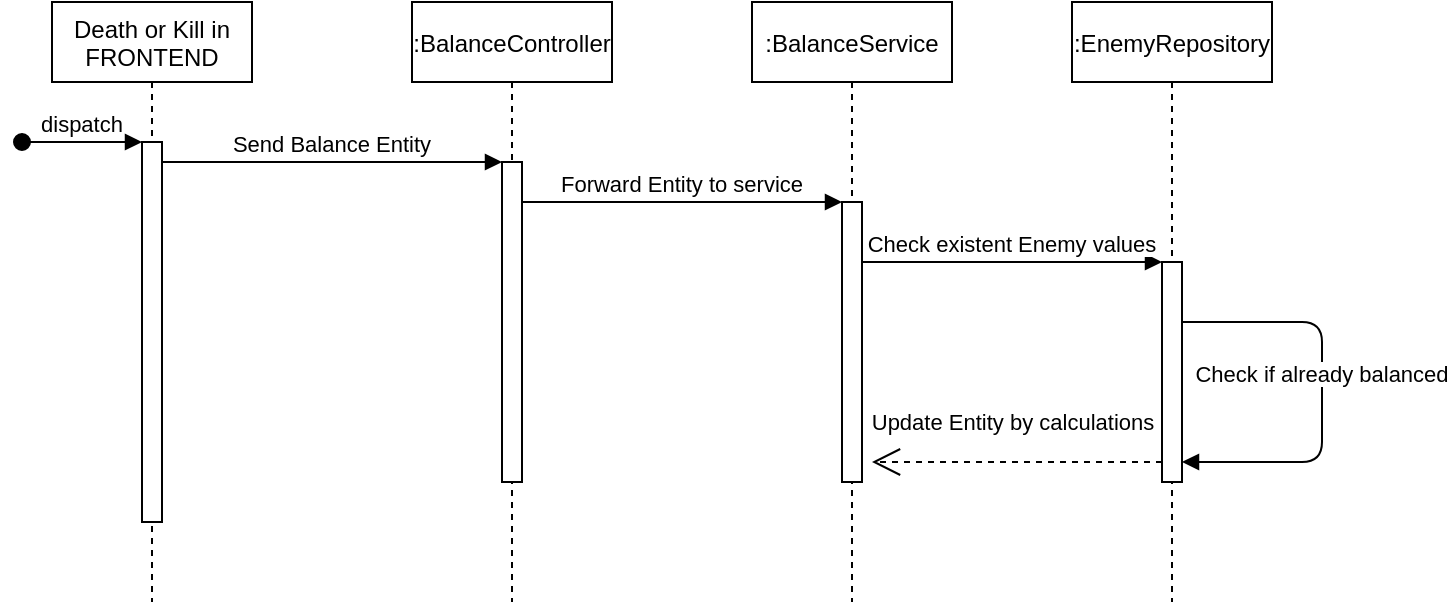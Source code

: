 <mxfile version="20.8.3" type="device"><diagram id="kgpKYQtTHZ0yAKxKKP6v" name="Page-1"><mxGraphModel dx="812" dy="503" grid="1" gridSize="10" guides="1" tooltips="1" connect="1" arrows="1" fold="1" page="1" pageScale="1" pageWidth="850" pageHeight="1100" math="0" shadow="0"><root><mxCell id="0"/><mxCell id="1" parent="0"/><mxCell id="3nuBFxr9cyL0pnOWT2aG-1" value="Death or Kill in&#10;FRONTEND" style="shape=umlLifeline;perimeter=lifelinePerimeter;container=1;collapsible=0;recursiveResize=0;rounded=0;shadow=0;strokeWidth=1;" parent="1" vertex="1"><mxGeometry x="120" y="80" width="100" height="300" as="geometry"/></mxCell><mxCell id="3nuBFxr9cyL0pnOWT2aG-2" value="" style="points=[];perimeter=orthogonalPerimeter;rounded=0;shadow=0;strokeWidth=1;" parent="3nuBFxr9cyL0pnOWT2aG-1" vertex="1"><mxGeometry x="45" y="70" width="10" height="190" as="geometry"/></mxCell><mxCell id="3nuBFxr9cyL0pnOWT2aG-3" value="dispatch" style="verticalAlign=bottom;startArrow=oval;endArrow=block;startSize=8;shadow=0;strokeWidth=1;" parent="3nuBFxr9cyL0pnOWT2aG-1" target="3nuBFxr9cyL0pnOWT2aG-2" edge="1"><mxGeometry relative="1" as="geometry"><mxPoint x="-15" y="70" as="sourcePoint"/></mxGeometry></mxCell><mxCell id="3nuBFxr9cyL0pnOWT2aG-5" value=":BalanceController" style="shape=umlLifeline;perimeter=lifelinePerimeter;container=1;collapsible=0;recursiveResize=0;rounded=0;shadow=0;strokeWidth=1;" parent="1" vertex="1"><mxGeometry x="300" y="80" width="100" height="300" as="geometry"/></mxCell><mxCell id="3nuBFxr9cyL0pnOWT2aG-6" value="" style="points=[];perimeter=orthogonalPerimeter;rounded=0;shadow=0;strokeWidth=1;" parent="3nuBFxr9cyL0pnOWT2aG-5" vertex="1"><mxGeometry x="45" y="80" width="10" height="160" as="geometry"/></mxCell><mxCell id="3nuBFxr9cyL0pnOWT2aG-8" value="Send Balance Entity" style="verticalAlign=bottom;endArrow=block;entryX=0;entryY=0;shadow=0;strokeWidth=1;" parent="1" source="3nuBFxr9cyL0pnOWT2aG-2" target="3nuBFxr9cyL0pnOWT2aG-6" edge="1"><mxGeometry relative="1" as="geometry"><mxPoint x="275" y="160" as="sourcePoint"/></mxGeometry></mxCell><mxCell id="VwdGUGy6jsAFS9MMTzQQ-1" value=":BalanceService" style="shape=umlLifeline;perimeter=lifelinePerimeter;container=1;collapsible=0;recursiveResize=0;rounded=0;shadow=0;strokeWidth=1;" vertex="1" parent="1"><mxGeometry x="470" y="80" width="100" height="300" as="geometry"/></mxCell><mxCell id="VwdGUGy6jsAFS9MMTzQQ-2" value="" style="points=[];perimeter=orthogonalPerimeter;rounded=0;shadow=0;strokeWidth=1;" vertex="1" parent="VwdGUGy6jsAFS9MMTzQQ-1"><mxGeometry x="45" y="100" width="10" height="140" as="geometry"/></mxCell><mxCell id="VwdGUGy6jsAFS9MMTzQQ-3" value="Forward Entity to service" style="verticalAlign=bottom;endArrow=block;shadow=0;strokeWidth=1;" edge="1" parent="1" source="3nuBFxr9cyL0pnOWT2aG-6" target="VwdGUGy6jsAFS9MMTzQQ-2"><mxGeometry relative="1" as="geometry"><mxPoint x="355" y="210.0" as="sourcePoint"/><mxPoint x="525" y="210.0" as="targetPoint"/><Array as="points"><mxPoint x="440" y="180"/></Array></mxGeometry></mxCell><mxCell id="VwdGUGy6jsAFS9MMTzQQ-4" value=":EnemyRepository" style="shape=umlLifeline;perimeter=lifelinePerimeter;container=1;collapsible=0;recursiveResize=0;rounded=0;shadow=0;strokeWidth=1;" vertex="1" parent="1"><mxGeometry x="630" y="80" width="100" height="300" as="geometry"/></mxCell><mxCell id="VwdGUGy6jsAFS9MMTzQQ-5" value="" style="points=[];perimeter=orthogonalPerimeter;rounded=0;shadow=0;strokeWidth=1;" vertex="1" parent="VwdGUGy6jsAFS9MMTzQQ-4"><mxGeometry x="45" y="130" width="10" height="110" as="geometry"/></mxCell><mxCell id="VwdGUGy6jsAFS9MMTzQQ-7" value="Check if already balanced" style="verticalAlign=bottom;endArrow=block;shadow=0;strokeWidth=1;" edge="1" parent="VwdGUGy6jsAFS9MMTzQQ-4" source="VwdGUGy6jsAFS9MMTzQQ-5" target="VwdGUGy6jsAFS9MMTzQQ-5"><mxGeometry relative="1" as="geometry"><mxPoint x="60" y="160" as="sourcePoint"/><mxPoint x="60" y="230" as="targetPoint"/><Array as="points"><mxPoint x="125" y="160"/><mxPoint x="125" y="230"/></Array></mxGeometry></mxCell><mxCell id="VwdGUGy6jsAFS9MMTzQQ-6" value="Check existent Enemy values" style="verticalAlign=bottom;endArrow=block;shadow=0;strokeWidth=1;" edge="1" parent="1" source="VwdGUGy6jsAFS9MMTzQQ-2" target="VwdGUGy6jsAFS9MMTzQQ-5"><mxGeometry relative="1" as="geometry"><mxPoint x="570" y="229.74" as="sourcePoint"/><mxPoint x="730" y="229.74" as="targetPoint"/><Array as="points"><mxPoint x="590" y="210"/><mxPoint x="655" y="210"/></Array><mxPoint as="offset"/></mxGeometry></mxCell><mxCell id="VwdGUGy6jsAFS9MMTzQQ-8" value="Update Entity by calculations" style="endArrow=open;endSize=12;dashed=1;html=1;rounded=0;" edge="1" parent="1" source="VwdGUGy6jsAFS9MMTzQQ-5"><mxGeometry x="0.035" y="-20" width="160" relative="1" as="geometry"><mxPoint x="510" y="410" as="sourcePoint"/><mxPoint x="530" y="310" as="targetPoint"/><Array as="points"><mxPoint x="600" y="310"/></Array><mxPoint as="offset"/></mxGeometry></mxCell></root></mxGraphModel></diagram></mxfile>